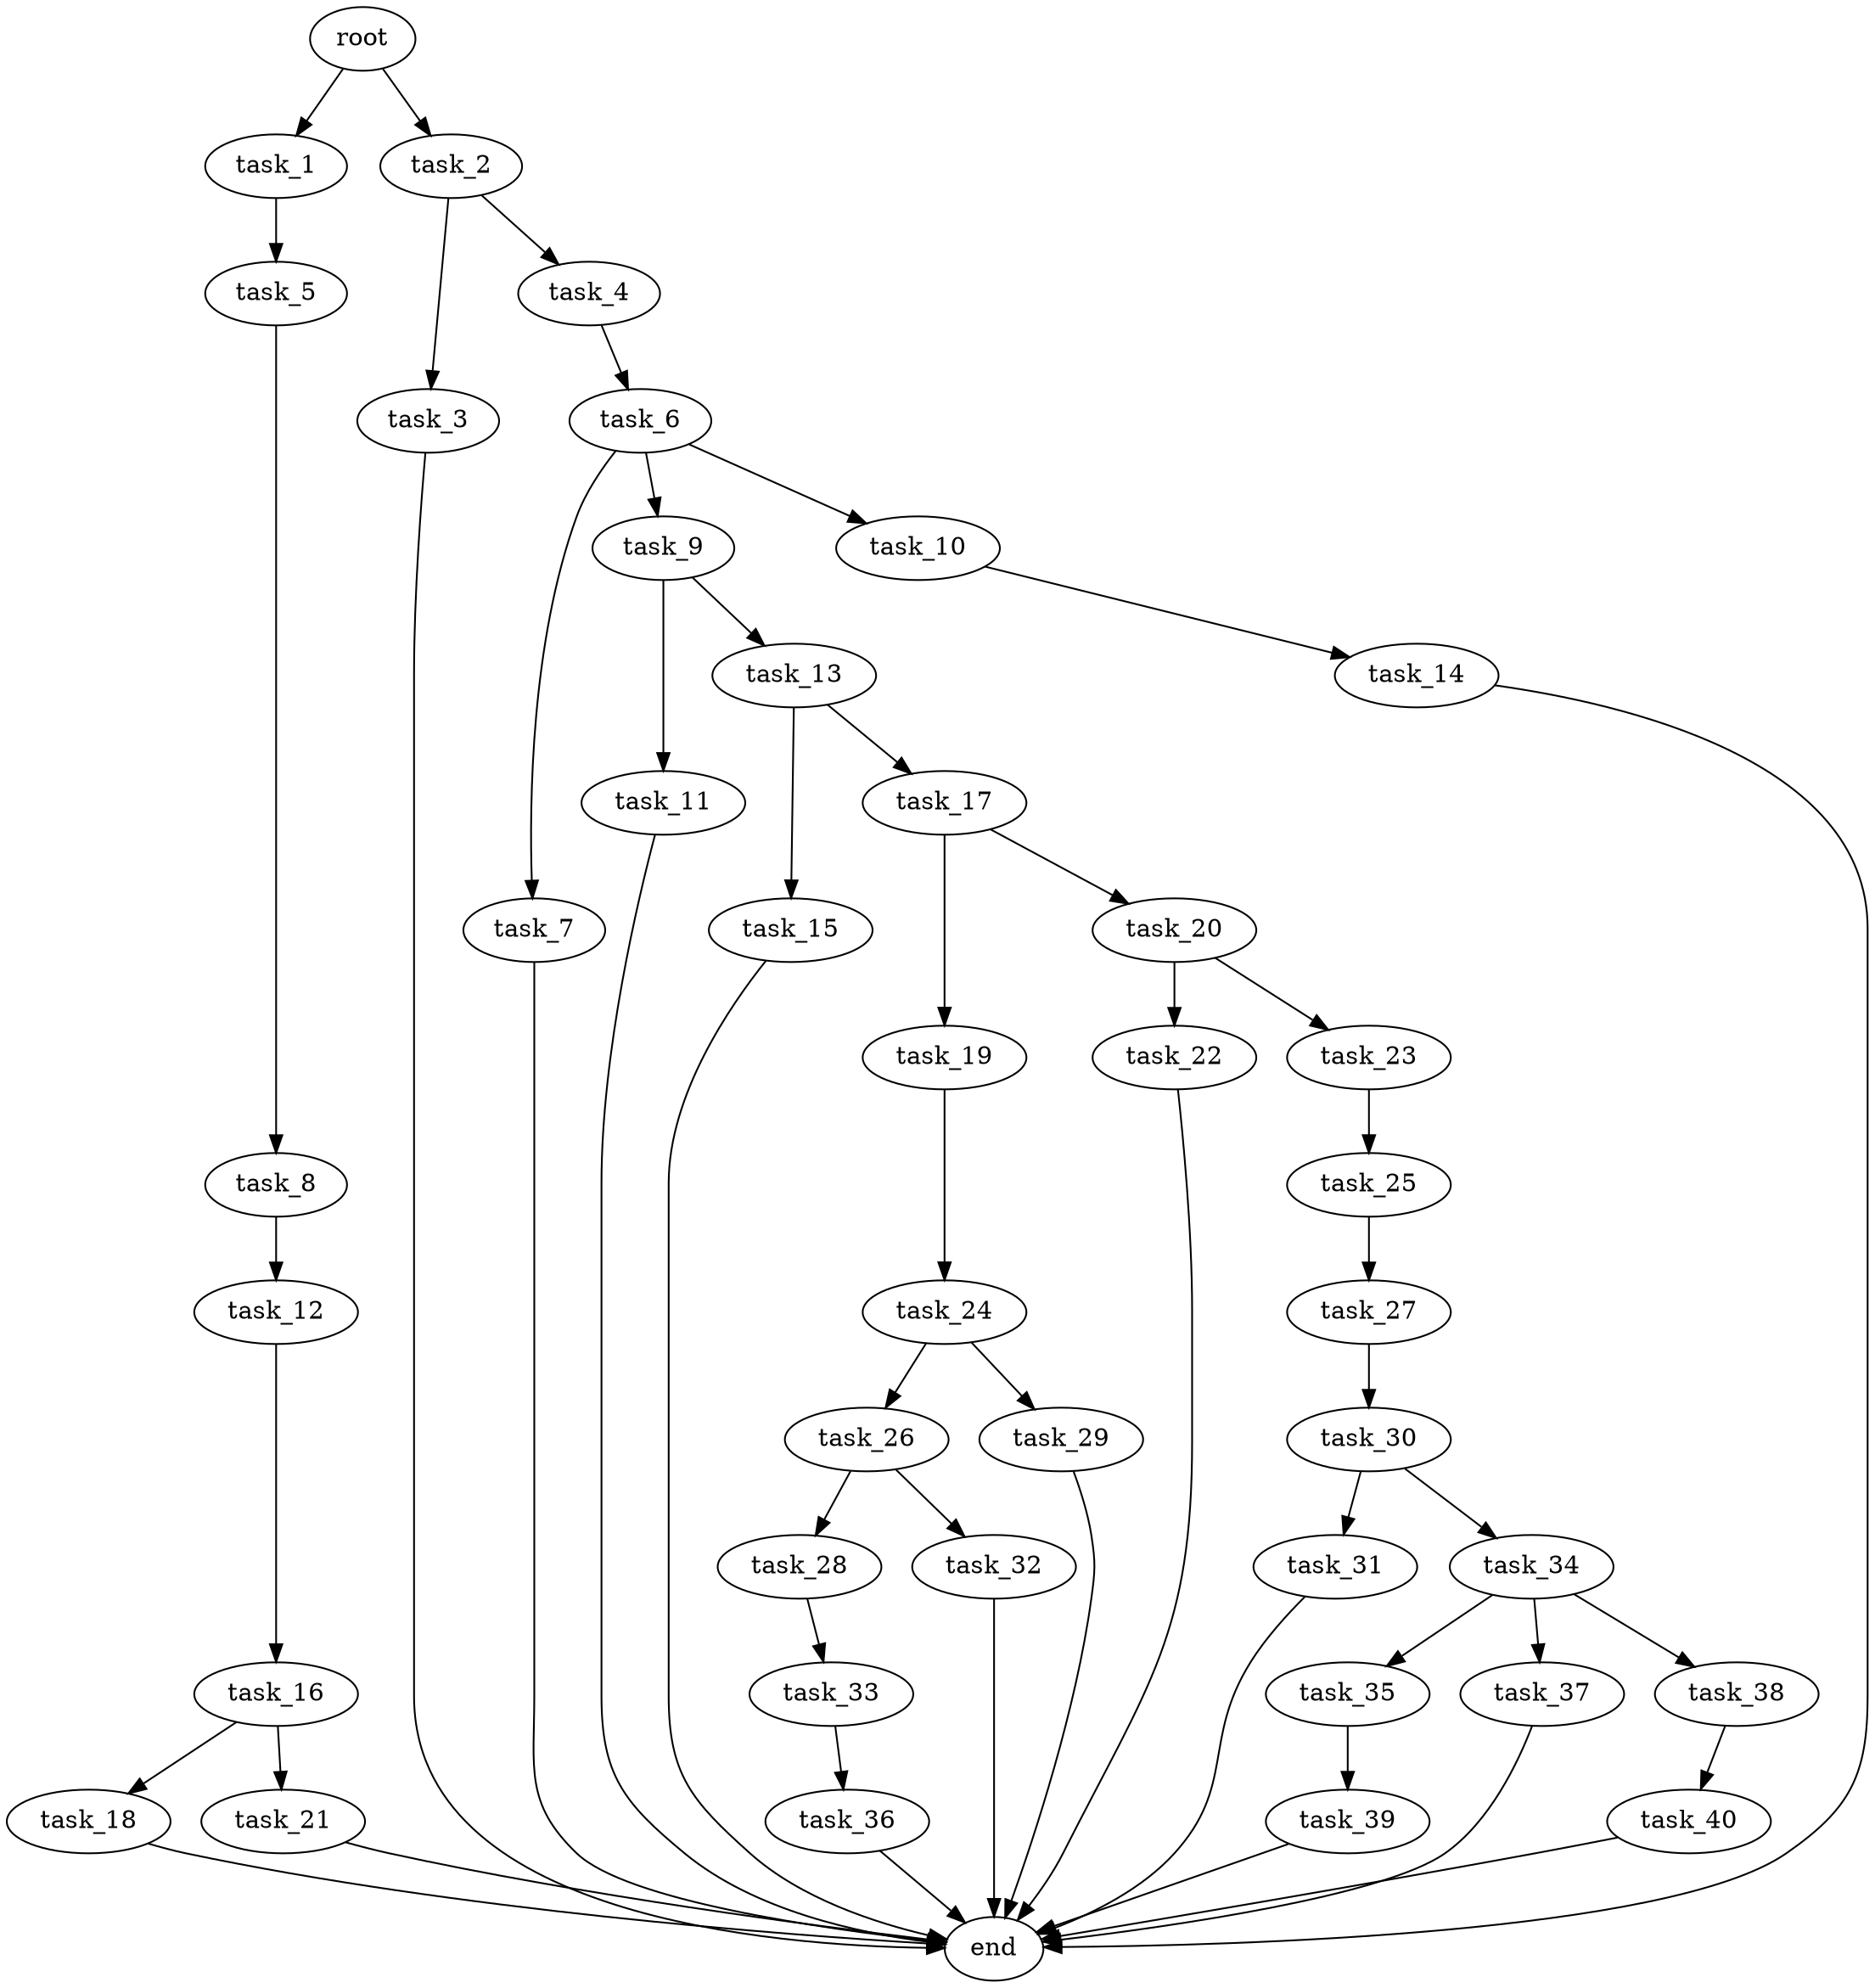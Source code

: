 digraph G {
  root [size="0.000000e+00"];
  task_1 [size="2.274900e+09"];
  task_2 [size="8.169588e+09"];
  task_3 [size="7.939657e+09"];
  task_4 [size="5.333479e+08"];
  task_5 [size="5.695549e+09"];
  task_6 [size="1.996896e+09"];
  task_7 [size="3.292476e+08"];
  task_8 [size="7.097309e+08"];
  task_9 [size="4.302449e+09"];
  task_10 [size="3.139787e+09"];
  task_11 [size="1.480437e+08"];
  task_12 [size="9.569854e+09"];
  task_13 [size="2.565000e+09"];
  task_14 [size="7.006910e+09"];
  task_15 [size="9.879755e+09"];
  task_16 [size="8.671504e+08"];
  task_17 [size="5.042296e+09"];
  task_18 [size="7.852291e+09"];
  task_19 [size="5.618182e+09"];
  task_20 [size="3.272961e+09"];
  task_21 [size="2.931063e+09"];
  task_22 [size="8.107471e+09"];
  task_23 [size="1.409352e+09"];
  task_24 [size="5.675302e+09"];
  task_25 [size="4.683784e+09"];
  task_26 [size="5.931388e+09"];
  task_27 [size="5.731270e+09"];
  task_28 [size="8.652180e+09"];
  task_29 [size="4.121838e+09"];
  task_30 [size="1.315919e+09"];
  task_31 [size="2.571651e+09"];
  task_32 [size="9.565542e+09"];
  task_33 [size="7.660145e+09"];
  task_34 [size="4.134783e+09"];
  task_35 [size="7.327292e+09"];
  task_36 [size="9.593402e+09"];
  task_37 [size="7.930522e+09"];
  task_38 [size="5.147189e+09"];
  task_39 [size="1.413366e+09"];
  task_40 [size="4.741875e+09"];
  end [size="0.000000e+00"];

  root -> task_1 [size="1.000000e-12"];
  root -> task_2 [size="1.000000e-12"];
  task_1 -> task_5 [size="5.695549e+08"];
  task_2 -> task_3 [size="7.939657e+08"];
  task_2 -> task_4 [size="5.333479e+07"];
  task_3 -> end [size="1.000000e-12"];
  task_4 -> task_6 [size="1.996896e+08"];
  task_5 -> task_8 [size="7.097309e+07"];
  task_6 -> task_7 [size="3.292476e+07"];
  task_6 -> task_9 [size="4.302449e+08"];
  task_6 -> task_10 [size="3.139787e+08"];
  task_7 -> end [size="1.000000e-12"];
  task_8 -> task_12 [size="9.569854e+08"];
  task_9 -> task_11 [size="1.480437e+07"];
  task_9 -> task_13 [size="2.565000e+08"];
  task_10 -> task_14 [size="7.006910e+08"];
  task_11 -> end [size="1.000000e-12"];
  task_12 -> task_16 [size="8.671504e+07"];
  task_13 -> task_15 [size="9.879755e+08"];
  task_13 -> task_17 [size="5.042296e+08"];
  task_14 -> end [size="1.000000e-12"];
  task_15 -> end [size="1.000000e-12"];
  task_16 -> task_18 [size="7.852291e+08"];
  task_16 -> task_21 [size="2.931063e+08"];
  task_17 -> task_19 [size="5.618182e+08"];
  task_17 -> task_20 [size="3.272961e+08"];
  task_18 -> end [size="1.000000e-12"];
  task_19 -> task_24 [size="5.675302e+08"];
  task_20 -> task_22 [size="8.107471e+08"];
  task_20 -> task_23 [size="1.409352e+08"];
  task_21 -> end [size="1.000000e-12"];
  task_22 -> end [size="1.000000e-12"];
  task_23 -> task_25 [size="4.683784e+08"];
  task_24 -> task_26 [size="5.931388e+08"];
  task_24 -> task_29 [size="4.121838e+08"];
  task_25 -> task_27 [size="5.731270e+08"];
  task_26 -> task_28 [size="8.652180e+08"];
  task_26 -> task_32 [size="9.565542e+08"];
  task_27 -> task_30 [size="1.315919e+08"];
  task_28 -> task_33 [size="7.660145e+08"];
  task_29 -> end [size="1.000000e-12"];
  task_30 -> task_31 [size="2.571651e+08"];
  task_30 -> task_34 [size="4.134783e+08"];
  task_31 -> end [size="1.000000e-12"];
  task_32 -> end [size="1.000000e-12"];
  task_33 -> task_36 [size="9.593402e+08"];
  task_34 -> task_35 [size="7.327292e+08"];
  task_34 -> task_37 [size="7.930522e+08"];
  task_34 -> task_38 [size="5.147189e+08"];
  task_35 -> task_39 [size="1.413366e+08"];
  task_36 -> end [size="1.000000e-12"];
  task_37 -> end [size="1.000000e-12"];
  task_38 -> task_40 [size="4.741875e+08"];
  task_39 -> end [size="1.000000e-12"];
  task_40 -> end [size="1.000000e-12"];
}
